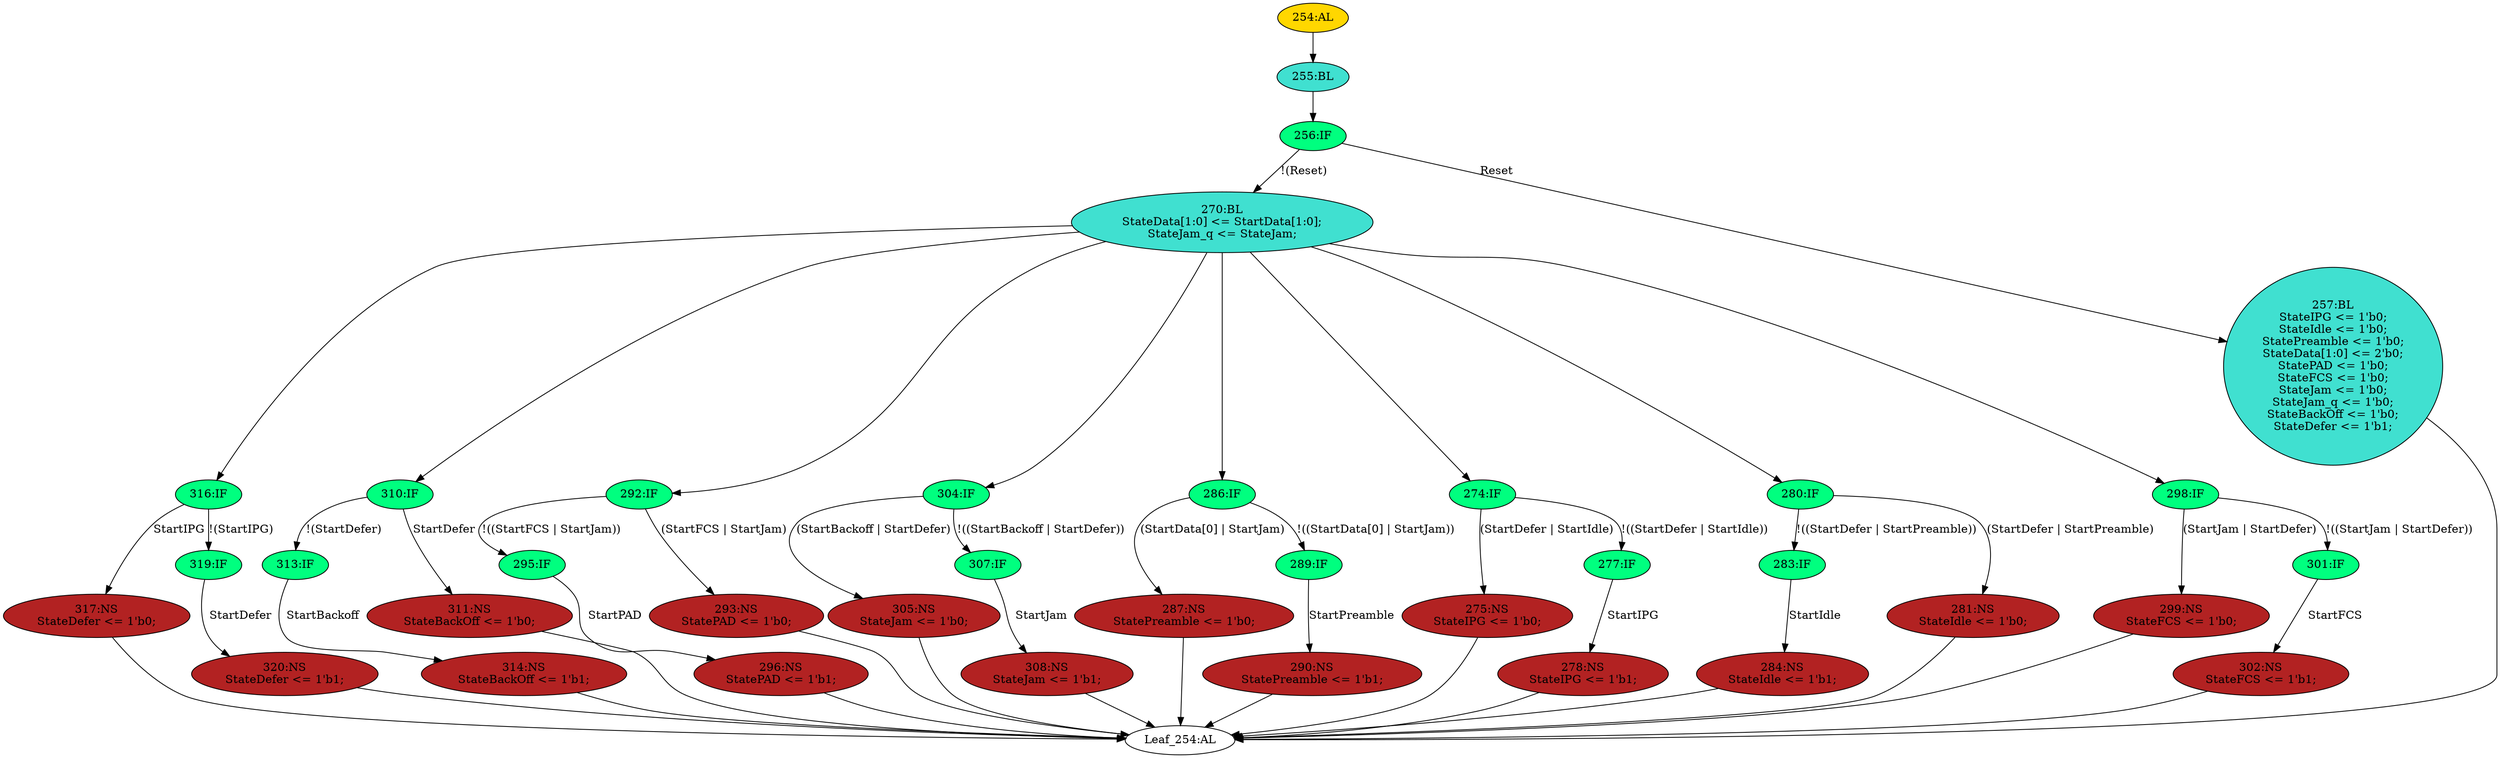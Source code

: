 strict digraph "" {
	node [label="\N"];
	"316:IF"	 [ast="<pyverilog.vparser.ast.IfStatement object at 0x7ff827489d50>",
		fillcolor=springgreen,
		label="316:IF",
		statements="[]",
		style=filled,
		typ=IfStatement];
	"317:NS"	 [ast="<pyverilog.vparser.ast.NonblockingSubstitution object at 0x7ff827489f50>",
		fillcolor=firebrick,
		label="317:NS
StateDefer <= 1'b0;",
		statements="[<pyverilog.vparser.ast.NonblockingSubstitution object at 0x7ff827489f50>]",
		style=filled,
		typ=NonblockingSubstitution];
	"316:IF" -> "317:NS"	 [cond="['StartIPG']",
		label=StartIPG,
		lineno=316];
	"319:IF"	 [ast="<pyverilog.vparser.ast.IfStatement object at 0x7ff827489d90>",
		fillcolor=springgreen,
		label="319:IF",
		statements="[]",
		style=filled,
		typ=IfStatement];
	"316:IF" -> "319:IF"	 [cond="['StartIPG']",
		label="!(StartIPG)",
		lineno=316];
	"313:IF"	 [ast="<pyverilog.vparser.ast.IfStatement object at 0x7ff827489950>",
		fillcolor=springgreen,
		label="313:IF",
		statements="[]",
		style=filled,
		typ=IfStatement];
	"314:NS"	 [ast="<pyverilog.vparser.ast.NonblockingSubstitution object at 0x7ff827489990>",
		fillcolor=firebrick,
		label="314:NS
StateBackOff <= 1'b1;",
		statements="[<pyverilog.vparser.ast.NonblockingSubstitution object at 0x7ff827489990>]",
		style=filled,
		typ=NonblockingSubstitution];
	"313:IF" -> "314:NS"	 [cond="['StartBackoff']",
		label=StartBackoff,
		lineno=313];
	"320:NS"	 [ast="<pyverilog.vparser.ast.NonblockingSubstitution object at 0x7ff827489dd0>",
		fillcolor=firebrick,
		label="320:NS
StateDefer <= 1'b1;",
		statements="[<pyverilog.vparser.ast.NonblockingSubstitution object at 0x7ff827489dd0>]",
		style=filled,
		typ=NonblockingSubstitution];
	"Leaf_254:AL"	 [def_var="['StateJam', 'StateFCS', 'StateIdle', 'StateBackOff', 'StateDefer', 'StateIPG', 'StatePreamble', 'StatePAD', 'StateJam_q', 'StateData']",
		label="Leaf_254:AL"];
	"320:NS" -> "Leaf_254:AL"	 [cond="[]",
		lineno=None];
	"310:IF"	 [ast="<pyverilog.vparser.ast.IfStatement object at 0x7ff8274898d0>",
		fillcolor=springgreen,
		label="310:IF",
		statements="[]",
		style=filled,
		typ=IfStatement];
	"310:IF" -> "313:IF"	 [cond="['StartDefer']",
		label="!(StartDefer)",
		lineno=310];
	"311:NS"	 [ast="<pyverilog.vparser.ast.NonblockingSubstitution object at 0x7ff827489b90>",
		fillcolor=firebrick,
		label="311:NS
StateBackOff <= 1'b0;",
		statements="[<pyverilog.vparser.ast.NonblockingSubstitution object at 0x7ff827489b90>]",
		style=filled,
		typ=NonblockingSubstitution];
	"310:IF" -> "311:NS"	 [cond="['StartDefer']",
		label=StartDefer,
		lineno=310];
	"254:AL"	 [ast="<pyverilog.vparser.ast.Always object at 0x7ff82749b050>",
		clk_sens=False,
		fillcolor=gold,
		label="254:AL",
		sens="['MTxClk', 'Reset']",
		statements="[]",
		style=filled,
		typ=Always,
		use_var="['Reset', 'StateJam', 'StartIPG', 'StartPAD', 'StartData', 'StartDefer', 'StartJam', 'StartBackoff', 'StartPreamble', 'StartIdle', '\
StartFCS']"];
	"255:BL"	 [ast="<pyverilog.vparser.ast.Block object at 0x7ff82748ffd0>",
		fillcolor=turquoise,
		label="255:BL",
		statements="[]",
		style=filled,
		typ=Block];
	"254:AL" -> "255:BL"	 [cond="[]",
		lineno=None];
	"311:NS" -> "Leaf_254:AL"	 [cond="[]",
		lineno=None];
	"292:IF"	 [ast="<pyverilog.vparser.ast.IfStatement object at 0x7ff826da4c90>",
		fillcolor=springgreen,
		label="292:IF",
		statements="[]",
		style=filled,
		typ=IfStatement];
	"295:IF"	 [ast="<pyverilog.vparser.ast.IfStatement object at 0x7ff826da4cd0>",
		fillcolor=springgreen,
		label="295:IF",
		statements="[]",
		style=filled,
		typ=IfStatement];
	"292:IF" -> "295:IF"	 [cond="['StartFCS', 'StartJam']",
		label="!((StartFCS | StartJam))",
		lineno=292];
	"293:NS"	 [ast="<pyverilog.vparser.ast.NonblockingSubstitution object at 0x7ff826da4e90>",
		fillcolor=firebrick,
		label="293:NS
StatePAD <= 1'b0;",
		statements="[<pyverilog.vparser.ast.NonblockingSubstitution object at 0x7ff826da4e90>]",
		style=filled,
		typ=NonblockingSubstitution];
	"292:IF" -> "293:NS"	 [cond="['StartFCS', 'StartJam']",
		label="(StartFCS | StartJam)",
		lineno=292];
	"287:NS"	 [ast="<pyverilog.vparser.ast.NonblockingSubstitution object at 0x7ff826da4a50>",
		fillcolor=firebrick,
		label="287:NS
StatePreamble <= 1'b0;",
		statements="[<pyverilog.vparser.ast.NonblockingSubstitution object at 0x7ff826da4a50>]",
		style=filled,
		typ=NonblockingSubstitution];
	"287:NS" -> "Leaf_254:AL"	 [cond="[]",
		lineno=None];
	"296:NS"	 [ast="<pyverilog.vparser.ast.NonblockingSubstitution object at 0x7ff826da4d10>",
		fillcolor=firebrick,
		label="296:NS
StatePAD <= 1'b1;",
		statements="[<pyverilog.vparser.ast.NonblockingSubstitution object at 0x7ff826da4d10>]",
		style=filled,
		typ=NonblockingSubstitution];
	"296:NS" -> "Leaf_254:AL"	 [cond="[]",
		lineno=None];
	"289:IF"	 [ast="<pyverilog.vparser.ast.IfStatement object at 0x7ff826da4810>",
		fillcolor=springgreen,
		label="289:IF",
		statements="[]",
		style=filled,
		typ=IfStatement];
	"290:NS"	 [ast="<pyverilog.vparser.ast.NonblockingSubstitution object at 0x7ff826da4850>",
		fillcolor=firebrick,
		label="290:NS
StatePreamble <= 1'b1;",
		statements="[<pyverilog.vparser.ast.NonblockingSubstitution object at 0x7ff826da4850>]",
		style=filled,
		typ=NonblockingSubstitution];
	"289:IF" -> "290:NS"	 [cond="['StartPreamble']",
		label=StartPreamble,
		lineno=289];
	"299:NS"	 [ast="<pyverilog.vparser.ast.NonblockingSubstitution object at 0x7ff827489310>",
		fillcolor=firebrick,
		label="299:NS
StateFCS <= 1'b0;",
		statements="[<pyverilog.vparser.ast.NonblockingSubstitution object at 0x7ff827489310>]",
		style=filled,
		typ=NonblockingSubstitution];
	"299:NS" -> "Leaf_254:AL"	 [cond="[]",
		lineno=None];
	"304:IF"	 [ast="<pyverilog.vparser.ast.IfStatement object at 0x7ff8274894d0>",
		fillcolor=springgreen,
		label="304:IF",
		statements="[]",
		style=filled,
		typ=IfStatement];
	"305:NS"	 [ast="<pyverilog.vparser.ast.NonblockingSubstitution object at 0x7ff827489710>",
		fillcolor=firebrick,
		label="305:NS
StateJam <= 1'b0;",
		statements="[<pyverilog.vparser.ast.NonblockingSubstitution object at 0x7ff827489710>]",
		style=filled,
		typ=NonblockingSubstitution];
	"304:IF" -> "305:NS"	 [cond="['StartBackoff', 'StartDefer']",
		label="(StartBackoff | StartDefer)",
		lineno=304];
	"307:IF"	 [ast="<pyverilog.vparser.ast.IfStatement object at 0x7ff827489510>",
		fillcolor=springgreen,
		label="307:IF",
		statements="[]",
		style=filled,
		typ=IfStatement];
	"304:IF" -> "307:IF"	 [cond="['StartBackoff', 'StartDefer']",
		label="!((StartBackoff | StartDefer))",
		lineno=304];
	"275:NS"	 [ast="<pyverilog.vparser.ast.NonblockingSubstitution object at 0x7ff826da4190>",
		fillcolor=firebrick,
		label="275:NS
StateIPG <= 1'b0;",
		statements="[<pyverilog.vparser.ast.NonblockingSubstitution object at 0x7ff826da4190>]",
		style=filled,
		typ=NonblockingSubstitution];
	"275:NS" -> "Leaf_254:AL"	 [cond="[]",
		lineno=None];
	"286:IF"	 [ast="<pyverilog.vparser.ast.IfStatement object at 0x7ff826da47d0>",
		fillcolor=springgreen,
		label="286:IF",
		statements="[]",
		style=filled,
		typ=IfStatement];
	"286:IF" -> "287:NS"	 [cond="['StartData', 'StartJam']",
		label="(StartData[0] | StartJam)",
		lineno=286];
	"286:IF" -> "289:IF"	 [cond="['StartData', 'StartJam']",
		label="!((StartData[0] | StartJam))",
		lineno=286];
	"283:IF"	 [ast="<pyverilog.vparser.ast.IfStatement object at 0x7ff826da43d0>",
		fillcolor=springgreen,
		label="283:IF",
		statements="[]",
		style=filled,
		typ=IfStatement];
	"284:NS"	 [ast="<pyverilog.vparser.ast.NonblockingSubstitution object at 0x7ff826da4410>",
		fillcolor=firebrick,
		label="284:NS
StateIdle <= 1'b1;",
		statements="[<pyverilog.vparser.ast.NonblockingSubstitution object at 0x7ff826da4410>]",
		style=filled,
		typ=NonblockingSubstitution];
	"283:IF" -> "284:NS"	 [cond="['StartIdle']",
		label=StartIdle,
		lineno=283];
	"301:IF"	 [ast="<pyverilog.vparser.ast.IfStatement object at 0x7ff8274890d0>",
		fillcolor=springgreen,
		label="301:IF",
		statements="[]",
		style=filled,
		typ=IfStatement];
	"302:NS"	 [ast="<pyverilog.vparser.ast.NonblockingSubstitution object at 0x7ff827489110>",
		fillcolor=firebrick,
		label="302:NS
StateFCS <= 1'b1;",
		statements="[<pyverilog.vparser.ast.NonblockingSubstitution object at 0x7ff827489110>]",
		style=filled,
		typ=NonblockingSubstitution];
	"301:IF" -> "302:NS"	 [cond="['StartFCS']",
		label=StartFCS,
		lineno=301];
	"317:NS" -> "Leaf_254:AL"	 [cond="[]",
		lineno=None];
	"278:NS"	 [ast="<pyverilog.vparser.ast.NonblockingSubstitution object at 0x7ff8277fd450>",
		fillcolor=firebrick,
		label="278:NS
StateIPG <= 1'b1;",
		statements="[<pyverilog.vparser.ast.NonblockingSubstitution object at 0x7ff8277fd450>]",
		style=filled,
		typ=NonblockingSubstitution];
	"278:NS" -> "Leaf_254:AL"	 [cond="[]",
		lineno=None];
	"256:IF"	 [ast="<pyverilog.vparser.ast.IfStatement object at 0x7ff82748f1d0>",
		fillcolor=springgreen,
		label="256:IF",
		statements="[]",
		style=filled,
		typ=IfStatement];
	"270:BL"	 [ast="<pyverilog.vparser.ast.Block object at 0x7ff80673ee90>",
		fillcolor=turquoise,
		label="270:BL
StateData[1:0] <= StartData[1:0];
StateJam_q <= StateJam;",
		statements="[<pyverilog.vparser.ast.NonblockingSubstitution object at 0x7ff826da2dd0>, <pyverilog.vparser.ast.NonblockingSubstitution object \
at 0x7ff80673eed0>]",
		style=filled,
		typ=Block];
	"256:IF" -> "270:BL"	 [cond="['Reset']",
		label="!(Reset)",
		lineno=256];
	"257:BL"	 [ast="<pyverilog.vparser.ast.Block object at 0x7ff82748f210>",
		fillcolor=turquoise,
		label="257:BL
StateIPG <= 1'b0;
StateIdle <= 1'b0;
StatePreamble <= 1'b0;
StateData[1:0] <= 2'b0;
StatePAD <= 1'b0;
StateFCS <= 1'b0;
StateJam <= \
1'b0;
StateJam_q <= 1'b0;
StateBackOff <= 1'b0;
StateDefer <= 1'b1;",
		statements="[<pyverilog.vparser.ast.NonblockingSubstitution object at 0x7ff82748f250>, <pyverilog.vparser.ast.NonblockingSubstitution object \
at 0x7ff82748f390>, <pyverilog.vparser.ast.NonblockingSubstitution object at 0x7ff82748f4d0>, <pyverilog.vparser.ast.NonblockingSubstitution \
object at 0x7ff82748f610>, <pyverilog.vparser.ast.NonblockingSubstitution object at 0x7ff82748f7d0>, <pyverilog.vparser.ast.NonblockingSubstitution \
object at 0x7ff82748f950>, <pyverilog.vparser.ast.NonblockingSubstitution object at 0x7ff82748fa90>, <pyverilog.vparser.ast.NonblockingSubstitution \
object at 0x7ff82748fbd0>, <pyverilog.vparser.ast.NonblockingSubstitution object at 0x7ff82748fd50>, <pyverilog.vparser.ast.NonblockingSubstitution \
object at 0x7ff82748fe50>]",
		style=filled,
		typ=Block];
	"256:IF" -> "257:BL"	 [cond="['Reset']",
		label=Reset,
		lineno=256];
	"295:IF" -> "296:NS"	 [cond="['StartPAD']",
		label=StartPAD,
		lineno=295];
	"284:NS" -> "Leaf_254:AL"	 [cond="[]",
		lineno=None];
	"308:NS"	 [ast="<pyverilog.vparser.ast.NonblockingSubstitution object at 0x7ff827489550>",
		fillcolor=firebrick,
		label="308:NS
StateJam <= 1'b1;",
		statements="[<pyverilog.vparser.ast.NonblockingSubstitution object at 0x7ff827489550>]",
		style=filled,
		typ=NonblockingSubstitution];
	"308:NS" -> "Leaf_254:AL"	 [cond="[]",
		lineno=None];
	"255:BL" -> "256:IF"	 [cond="[]",
		lineno=None];
	"281:NS"	 [ast="<pyverilog.vparser.ast.NonblockingSubstitution object at 0x7ff826da4590>",
		fillcolor=firebrick,
		label="281:NS
StateIdle <= 1'b0;",
		statements="[<pyverilog.vparser.ast.NonblockingSubstitution object at 0x7ff826da4590>]",
		style=filled,
		typ=NonblockingSubstitution];
	"281:NS" -> "Leaf_254:AL"	 [cond="[]",
		lineno=None];
	"274:IF"	 [ast="<pyverilog.vparser.ast.IfStatement object at 0x7ff80673ed90>",
		fillcolor=springgreen,
		label="274:IF",
		statements="[]",
		style=filled,
		typ=IfStatement];
	"274:IF" -> "275:NS"	 [cond="['StartDefer', 'StartIdle']",
		label="(StartDefer | StartIdle)",
		lineno=274];
	"277:IF"	 [ast="<pyverilog.vparser.ast.IfStatement object at 0x7ff80673eb10>",
		fillcolor=springgreen,
		label="277:IF",
		statements="[]",
		style=filled,
		typ=IfStatement];
	"274:IF" -> "277:IF"	 [cond="['StartDefer', 'StartIdle']",
		label="!((StartDefer | StartIdle))",
		lineno=274];
	"280:IF"	 [ast="<pyverilog.vparser.ast.IfStatement object at 0x7ff826da4390>",
		fillcolor=springgreen,
		label="280:IF",
		statements="[]",
		style=filled,
		typ=IfStatement];
	"280:IF" -> "283:IF"	 [cond="['StartDefer', 'StartPreamble']",
		label="!((StartDefer | StartPreamble))",
		lineno=280];
	"280:IF" -> "281:NS"	 [cond="['StartDefer', 'StartPreamble']",
		label="(StartDefer | StartPreamble)",
		lineno=280];
	"319:IF" -> "320:NS"	 [cond="['StartDefer']",
		label=StartDefer,
		lineno=319];
	"277:IF" -> "278:NS"	 [cond="['StartIPG']",
		label=StartIPG,
		lineno=277];
	"314:NS" -> "Leaf_254:AL"	 [cond="[]",
		lineno=None];
	"270:BL" -> "316:IF"	 [cond="[]",
		lineno=None];
	"270:BL" -> "310:IF"	 [cond="[]",
		lineno=None];
	"270:BL" -> "292:IF"	 [cond="[]",
		lineno=None];
	"270:BL" -> "304:IF"	 [cond="[]",
		lineno=None];
	"270:BL" -> "286:IF"	 [cond="[]",
		lineno=None];
	"270:BL" -> "274:IF"	 [cond="[]",
		lineno=None];
	"270:BL" -> "280:IF"	 [cond="[]",
		lineno=None];
	"298:IF"	 [ast="<pyverilog.vparser.ast.IfStatement object at 0x7ff827489090>",
		fillcolor=springgreen,
		label="298:IF",
		statements="[]",
		style=filled,
		typ=IfStatement];
	"270:BL" -> "298:IF"	 [cond="[]",
		lineno=None];
	"257:BL" -> "Leaf_254:AL"	 [cond="[]",
		lineno=None];
	"302:NS" -> "Leaf_254:AL"	 [cond="[]",
		lineno=None];
	"290:NS" -> "Leaf_254:AL"	 [cond="[]",
		lineno=None];
	"305:NS" -> "Leaf_254:AL"	 [cond="[]",
		lineno=None];
	"298:IF" -> "299:NS"	 [cond="['StartJam', 'StartDefer']",
		label="(StartJam | StartDefer)",
		lineno=298];
	"298:IF" -> "301:IF"	 [cond="['StartJam', 'StartDefer']",
		label="!((StartJam | StartDefer))",
		lineno=298];
	"307:IF" -> "308:NS"	 [cond="['StartJam']",
		label=StartJam,
		lineno=307];
	"293:NS" -> "Leaf_254:AL"	 [cond="[]",
		lineno=None];
}
